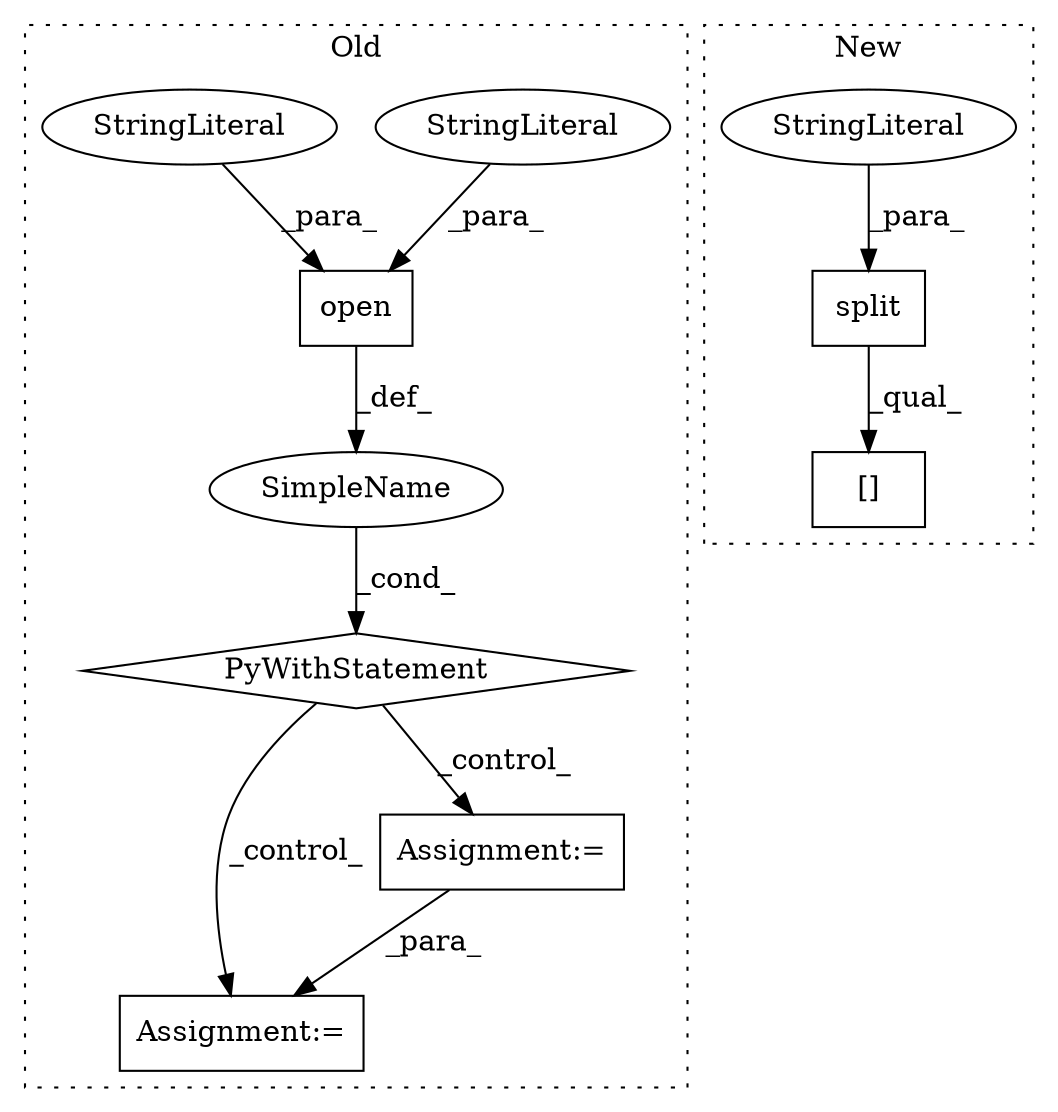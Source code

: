 digraph G {
subgraph cluster0 {
1 [label="PyWithStatement" a="104" s="359,394" l="10,2" shape="diamond"];
3 [label="Assignment:=" a="7" s="418,502" l="57,2" shape="box"];
4 [label="SimpleName" a="42" s="" l="" shape="ellipse"];
6 [label="Assignment:=" a="7" s="409" l="1" shape="box"];
7 [label="open" a="32" s="369,393" l="5,1" shape="box"];
8 [label="StringLiteral" a="45" s="374" l="15" shape="ellipse"];
9 [label="StringLiteral" a="45" s="390" l="3" shape="ellipse"];
label = "Old";
style="dotted";
}
subgraph cluster1 {
2 [label="split" a="32" s="776,786" l="6,1" shape="box"];
5 [label="StringLiteral" a="45" s="782" l="4" shape="ellipse"];
10 [label="[]" a="2" s="769,806" l="19,1" shape="box"];
label = "New";
style="dotted";
}
1 -> 6 [label="_control_"];
1 -> 3 [label="_control_"];
2 -> 10 [label="_qual_"];
4 -> 1 [label="_cond_"];
5 -> 2 [label="_para_"];
6 -> 3 [label="_para_"];
7 -> 4 [label="_def_"];
8 -> 7 [label="_para_"];
9 -> 7 [label="_para_"];
}